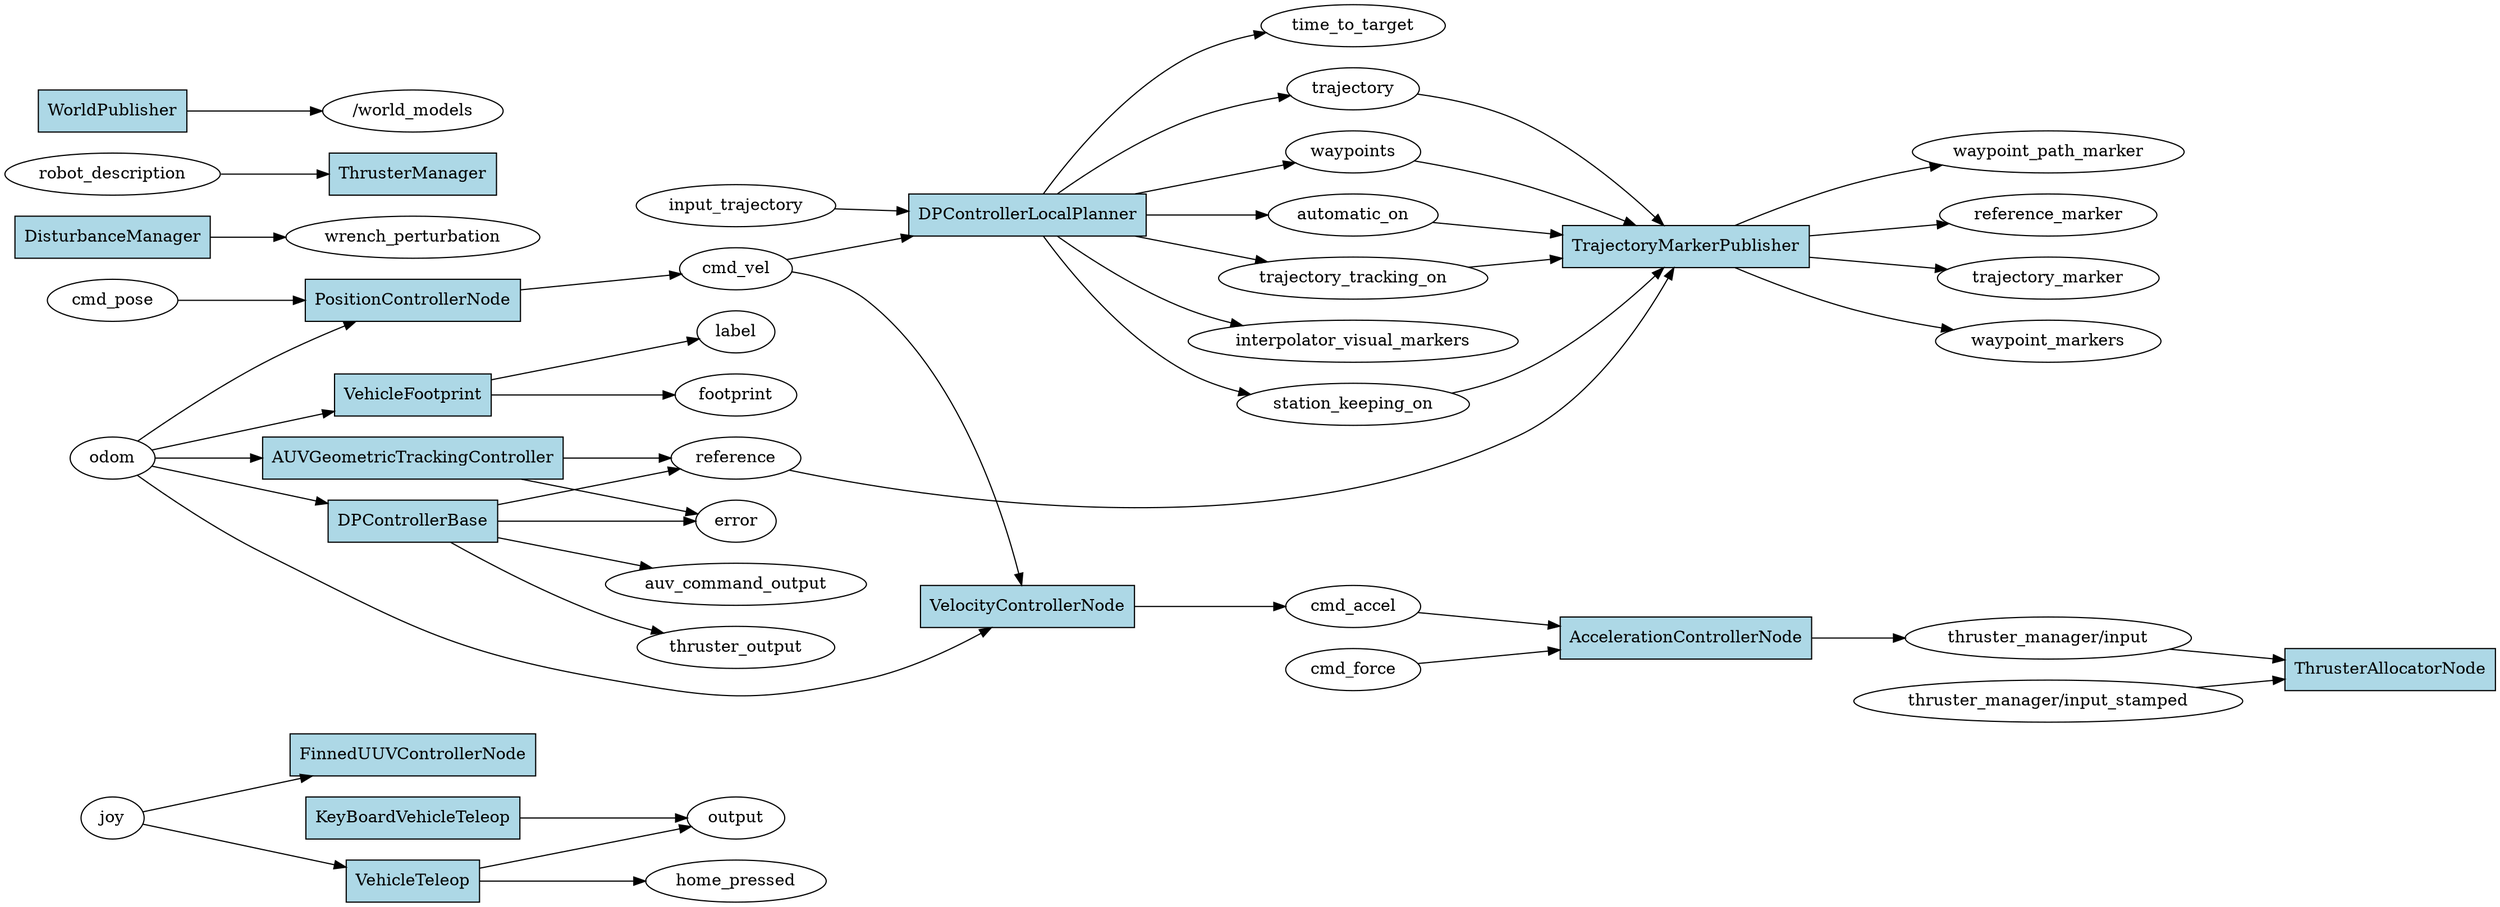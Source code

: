 digraph ROS2_Computation_Graph {
  rankdir=LR;
  node [shape=box, style=filled, fillcolor=lightgray];
  "joy" [shape=ellipse, fillcolor=white];
  "joy" -> "FinnedUUVControllerNode";
  "joy" -> "VehicleTeleop";
  "output" [shape=ellipse, fillcolor=white];
  "KeyBoardVehicleTeleop" -> "output";
  "VehicleTeleop" -> "output";
  "home_pressed" [shape=ellipse, fillcolor=white];
  "VehicleTeleop" -> "home_pressed";
  "trajectory" [shape=ellipse, fillcolor=white];
  "DPControllerLocalPlanner" -> "trajectory";
  "trajectory" -> "TrajectoryMarkerPublisher";
  "waypoints" [shape=ellipse, fillcolor=white];
  "DPControllerLocalPlanner" -> "waypoints";
  "waypoints" -> "TrajectoryMarkerPublisher";
  "automatic_on" [shape=ellipse, fillcolor=white];
  "DPControllerLocalPlanner" -> "automatic_on";
  "automatic_on" -> "TrajectoryMarkerPublisher";
  "trajectory_tracking_on" [shape=ellipse, fillcolor=white];
  "DPControllerLocalPlanner" -> "trajectory_tracking_on";
  "trajectory_tracking_on" -> "TrajectoryMarkerPublisher";
  "station_keeping_on" [shape=ellipse, fillcolor=white];
  "DPControllerLocalPlanner" -> "station_keeping_on";
  "station_keeping_on" -> "TrajectoryMarkerPublisher";
  "reference" [shape=ellipse, fillcolor=white];
  "AUVGeometricTrackingController" -> "reference";
  "DPControllerBase" -> "reference";
  "reference" -> "TrajectoryMarkerPublisher";
  "trajectory_marker" [shape=ellipse, fillcolor=white];
  "TrajectoryMarkerPublisher" -> "trajectory_marker";
  "waypoint_markers" [shape=ellipse, fillcolor=white];
  "TrajectoryMarkerPublisher" -> "waypoint_markers";
  "waypoint_path_marker" [shape=ellipse, fillcolor=white];
  "TrajectoryMarkerPublisher" -> "waypoint_path_marker";
  "reference_marker" [shape=ellipse, fillcolor=white];
  "TrajectoryMarkerPublisher" -> "reference_marker";
  "wrench_perturbation" [shape=ellipse, fillcolor=white];
  "DisturbanceManager" -> "wrench_perturbation";
  "odom" [shape=ellipse, fillcolor=white];
  "odom" -> "AUVGeometricTrackingController";
  "odom" -> "DPControllerBase";
  "odom" -> "PositionControllerNode";
  "odom" -> "VehicleFootprint";
  "odom" -> "VelocityControllerNode";
  "error" [shape=ellipse, fillcolor=white];
  "AUVGeometricTrackingController" -> "error";
  "DPControllerBase" -> "error";
  "thruster_output" [shape=ellipse, fillcolor=white];
  "DPControllerBase" -> "thruster_output";
  "auv_command_output" [shape=ellipse, fillcolor=white];
  "DPControllerBase" -> "auv_command_output";
  "interpolator_visual_markers" [shape=ellipse, fillcolor=white];
  "DPControllerLocalPlanner" -> "interpolator_visual_markers";
  "cmd_vel" [shape=ellipse, fillcolor=white];
  "PositionControllerNode" -> "cmd_vel";
  "cmd_vel" -> "DPControllerLocalPlanner";
  "cmd_vel" -> "VelocityControllerNode";
  "input_trajectory" [shape=ellipse, fillcolor=white];
  "input_trajectory" -> "DPControllerLocalPlanner";
  "time_to_target" [shape=ellipse, fillcolor=white];
  "DPControllerLocalPlanner" -> "time_to_target";
  "thruster_manager/input" [shape=ellipse, fillcolor=white];
  "AccelerationControllerNode" -> "thruster_manager/input";
  "thruster_manager/input" -> "ThrusterAllocatorNode";
  "thruster_manager/input_stamped" [shape=ellipse, fillcolor=white];
  "thruster_manager/input_stamped" -> "ThrusterAllocatorNode";
  "robot_description" [shape=ellipse, fillcolor=white];
  "robot_description" -> "ThrusterManager";
  "cmd_accel" [shape=ellipse, fillcolor=white];
  "VelocityControllerNode" -> "cmd_accel";
  "cmd_accel" -> "AccelerationControllerNode";
  "cmd_pose" [shape=ellipse, fillcolor=white];
  "cmd_pose" -> "PositionControllerNode";
  "cmd_force" [shape=ellipse, fillcolor=white];
  "cmd_force" -> "AccelerationControllerNode";
  "/world_models" [shape=ellipse, fillcolor=white];
  "WorldPublisher" -> "/world_models";
  "footprint" [shape=ellipse, fillcolor=white];
  "VehicleFootprint" -> "footprint";
  "label" [shape=ellipse, fillcolor=white];
  "VehicleFootprint" -> "label";
  "DisturbanceManager" [shape=box, fillcolor=lightblue];
  "FinnedUUVControllerNode" [shape=box, fillcolor=lightblue];
  "KeyBoardVehicleTeleop" [shape=box, fillcolor=lightblue];
  "DPControllerLocalPlanner" [shape=box, fillcolor=lightblue];
  "VehicleFootprint" [shape=box, fillcolor=lightblue];
  "ThrusterManager" [shape=box, fillcolor=lightblue];
  "VelocityControllerNode" [shape=box, fillcolor=lightblue];
  "DPControllerBase" [shape=box, fillcolor=lightblue];
  "ThrusterAllocatorNode" [shape=box, fillcolor=lightblue];
  "WorldPublisher" [shape=box, fillcolor=lightblue];
  "AccelerationControllerNode" [shape=box, fillcolor=lightblue];
  "PositionControllerNode" [shape=box, fillcolor=lightblue];
  "VehicleTeleop" [shape=box, fillcolor=lightblue];
  "AUVGeometricTrackingController" [shape=box, fillcolor=lightblue];
  "TrajectoryMarkerPublisher" [shape=box, fillcolor=lightblue];
}